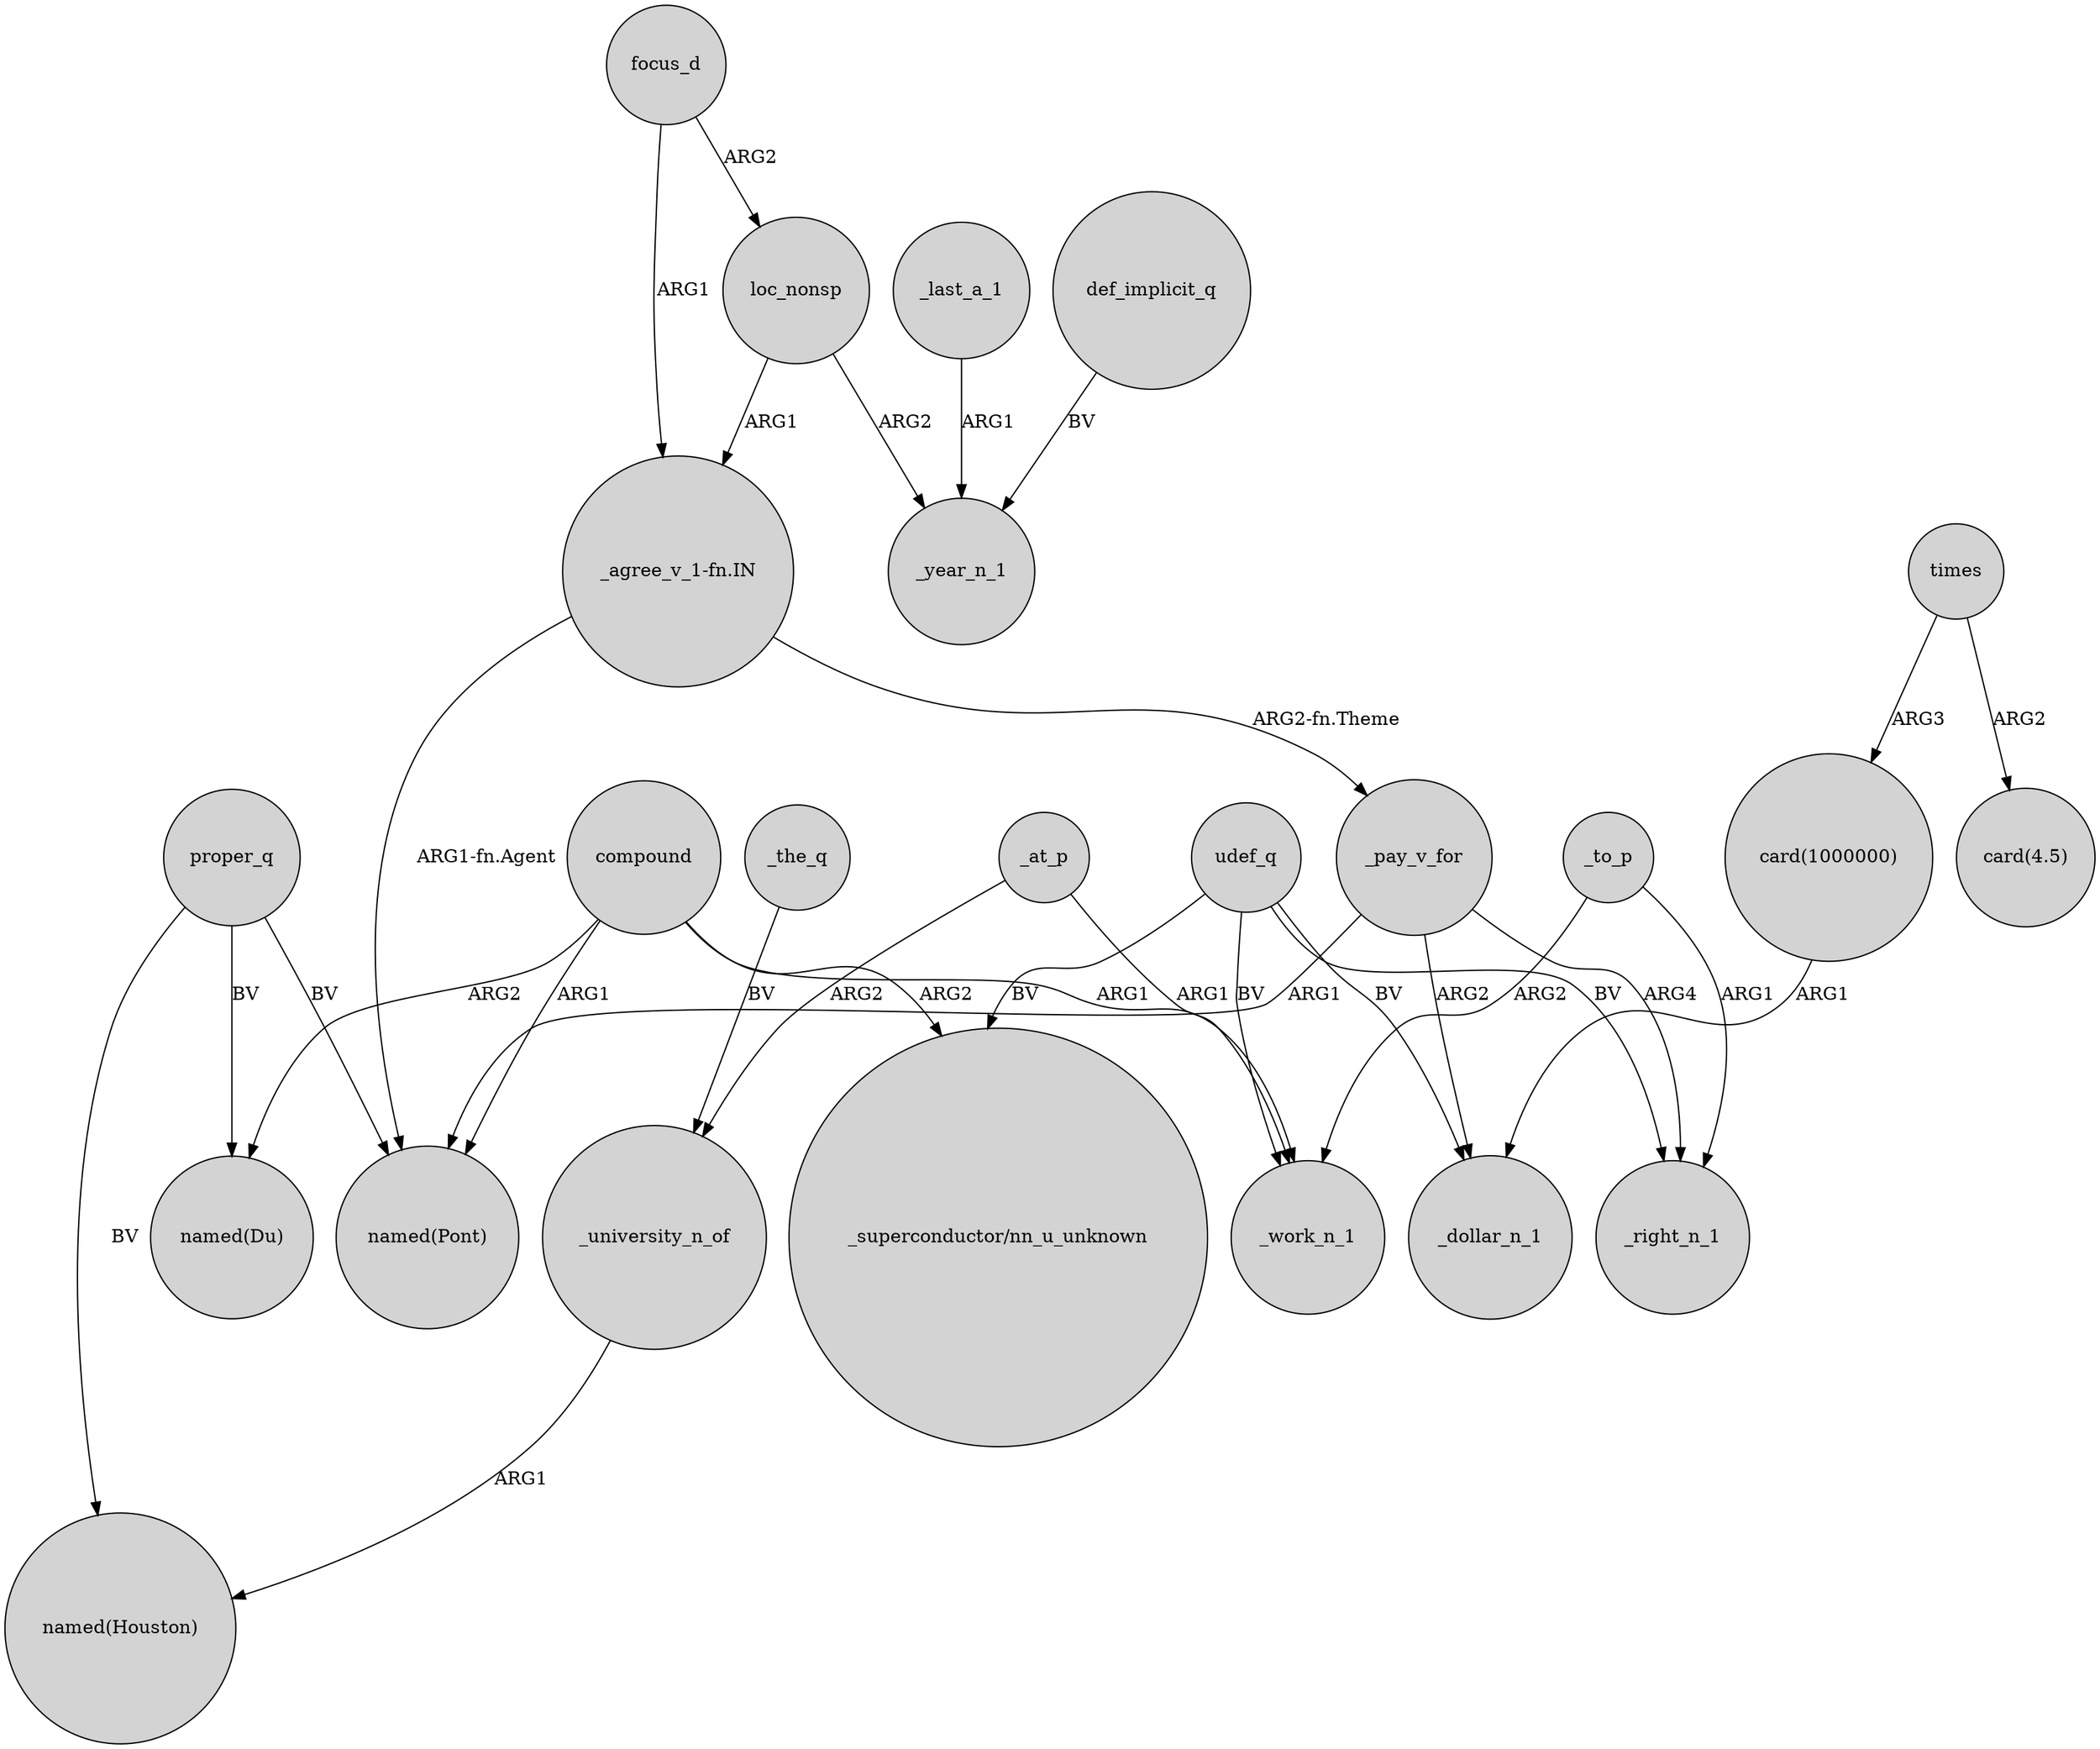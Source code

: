 digraph {
	node [shape=circle style=filled]
	focus_d -> loc_nonsp [label=ARG2]
	"card(1000000)" -> _dollar_n_1 [label=ARG1]
	compound -> "named(Du)" [label=ARG2]
	proper_q -> "named(Pont)" [label=BV]
	_the_q -> _university_n_of [label=BV]
	def_implicit_q -> _year_n_1 [label=BV]
	compound -> _work_n_1 [label=ARG1]
	_pay_v_for -> _right_n_1 [label=ARG4]
	"_agree_v_1-fn.IN" -> _pay_v_for [label="ARG2-fn.Theme"]
	_university_n_of -> "named(Houston)" [label=ARG1]
	compound -> "named(Pont)" [label=ARG1]
	_pay_v_for -> _dollar_n_1 [label=ARG2]
	_at_p -> _university_n_of [label=ARG2]
	"_agree_v_1-fn.IN" -> "named(Pont)" [label="ARG1-fn.Agent"]
	proper_q -> "named(Du)" [label=BV]
	udef_q -> _right_n_1 [label=BV]
	udef_q -> "_superconductor/nn_u_unknown" [label=BV]
	times -> "card(1000000)" [label=ARG3]
	loc_nonsp -> _year_n_1 [label=ARG2]
	loc_nonsp -> "_agree_v_1-fn.IN" [label=ARG1]
	_last_a_1 -> _year_n_1 [label=ARG1]
	_to_p -> _work_n_1 [label=ARG2]
	proper_q -> "named(Houston)" [label=BV]
	_to_p -> _right_n_1 [label=ARG1]
	focus_d -> "_agree_v_1-fn.IN" [label=ARG1]
	_pay_v_for -> "named(Pont)" [label=ARG1]
	times -> "card(4.5)" [label=ARG2]
	udef_q -> _dollar_n_1 [label=BV]
	compound -> "_superconductor/nn_u_unknown" [label=ARG2]
	_at_p -> _work_n_1 [label=ARG1]
	udef_q -> _work_n_1 [label=BV]
}
